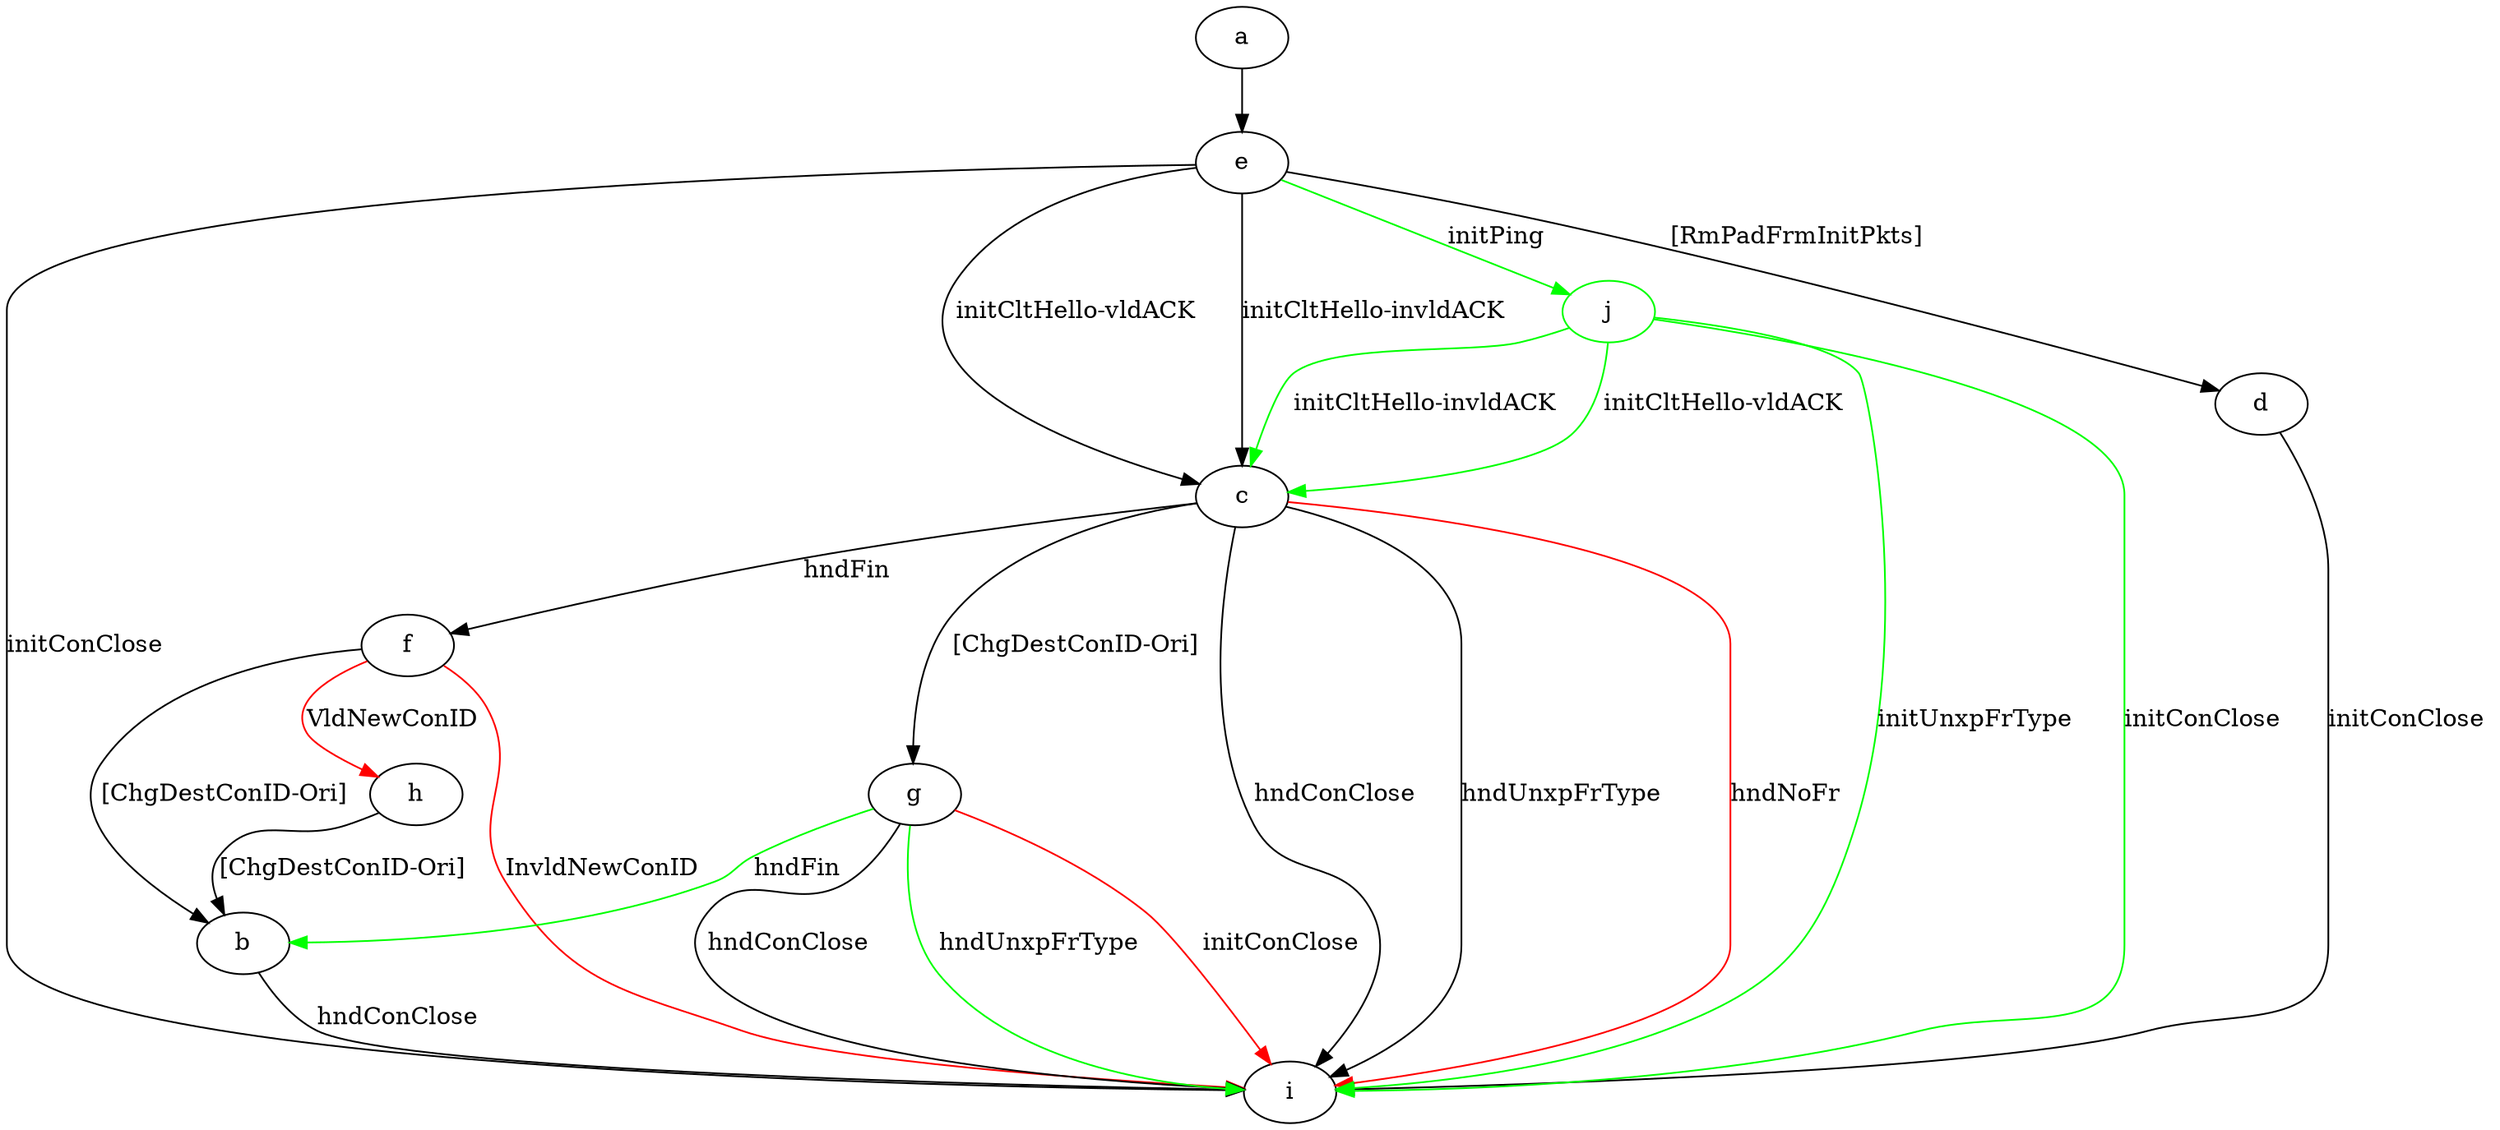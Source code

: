 digraph "" {
	a -> e	[key=0];
	b -> i	[key=0,
		label="hndConClose "];
	c -> f	[key=0,
		label="hndFin "];
	c -> g	[key=0,
		label="[ChgDestConID-Ori] "];
	c -> i	[key=0,
		label="hndConClose "];
	c -> i	[key=1,
		label="hndUnxpFrType "];
	c -> i	[key=2,
		color=red,
		label="hndNoFr "];
	d -> i	[key=0,
		label="initConClose "];
	e -> c	[key=0,
		label="initCltHello-vldACK "];
	e -> c	[key=1,
		label="initCltHello-invldACK "];
	e -> d	[key=0,
		label="[RmPadFrmInitPkts] "];
	e -> i	[key=0,
		label="initConClose "];
	j	[color=green];
	e -> j	[key=0,
		color=green,
		label="initPing "];
	f -> b	[key=0,
		label="[ChgDestConID-Ori] "];
	f -> h	[key=0,
		color=red,
		label="VldNewConID "];
	f -> i	[key=0,
		color=red,
		label="InvldNewConID "];
	g -> b	[key=0,
		color=green,
		label="hndFin "];
	g -> i	[key=0,
		label="hndConClose "];
	g -> i	[key=1,
		color=green,
		label="hndUnxpFrType "];
	g -> i	[key=2,
		color=red,
		label="initConClose "];
	h -> b	[key=0,
		label="[ChgDestConID-Ori] "];
	j -> c	[key=0,
		color=green,
		label="initCltHello-vldACK "];
	j -> c	[key=1,
		color=green,
		label="initCltHello-invldACK "];
	j -> i	[key=0,
		color=green,
		label="initConClose "];
	j -> i	[key=1,
		color=green,
		label="initUnxpFrType "];
}
